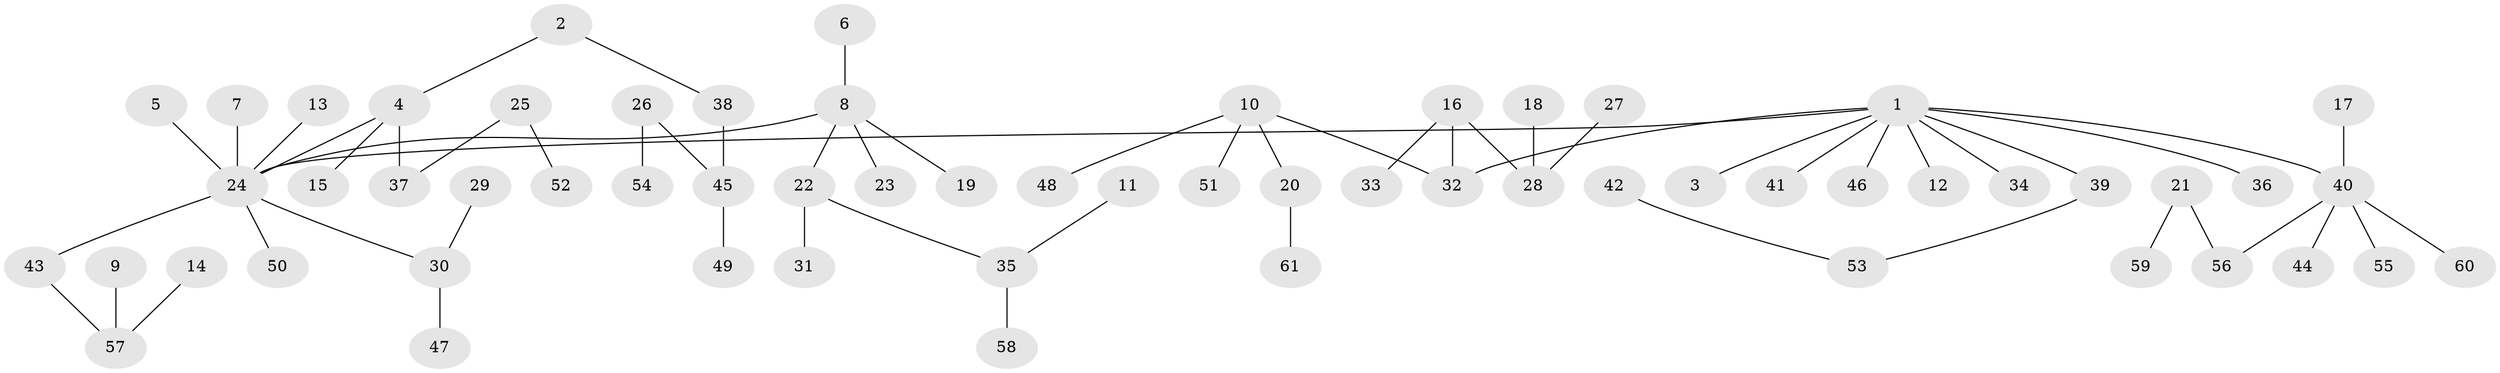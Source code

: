 // original degree distribution, {8: 0.008130081300813009, 3: 0.13008130081300814, 4: 0.08130081300813008, 10: 0.008130081300813009, 5: 0.032520325203252036, 2: 0.21951219512195122, 1: 0.5203252032520326}
// Generated by graph-tools (version 1.1) at 2025/26/03/09/25 03:26:32]
// undirected, 61 vertices, 60 edges
graph export_dot {
graph [start="1"]
  node [color=gray90,style=filled];
  1;
  2;
  3;
  4;
  5;
  6;
  7;
  8;
  9;
  10;
  11;
  12;
  13;
  14;
  15;
  16;
  17;
  18;
  19;
  20;
  21;
  22;
  23;
  24;
  25;
  26;
  27;
  28;
  29;
  30;
  31;
  32;
  33;
  34;
  35;
  36;
  37;
  38;
  39;
  40;
  41;
  42;
  43;
  44;
  45;
  46;
  47;
  48;
  49;
  50;
  51;
  52;
  53;
  54;
  55;
  56;
  57;
  58;
  59;
  60;
  61;
  1 -- 3 [weight=1.0];
  1 -- 12 [weight=1.0];
  1 -- 24 [weight=1.0];
  1 -- 32 [weight=1.0];
  1 -- 34 [weight=1.0];
  1 -- 36 [weight=1.0];
  1 -- 39 [weight=1.0];
  1 -- 40 [weight=1.0];
  1 -- 41 [weight=1.0];
  1 -- 46 [weight=1.0];
  2 -- 4 [weight=1.0];
  2 -- 38 [weight=1.0];
  4 -- 15 [weight=1.0];
  4 -- 24 [weight=1.0];
  4 -- 37 [weight=1.0];
  5 -- 24 [weight=1.0];
  6 -- 8 [weight=1.0];
  7 -- 24 [weight=1.0];
  8 -- 19 [weight=1.0];
  8 -- 22 [weight=1.0];
  8 -- 23 [weight=1.0];
  8 -- 24 [weight=1.0];
  9 -- 57 [weight=1.0];
  10 -- 20 [weight=1.0];
  10 -- 32 [weight=1.0];
  10 -- 48 [weight=1.0];
  10 -- 51 [weight=1.0];
  11 -- 35 [weight=1.0];
  13 -- 24 [weight=1.0];
  14 -- 57 [weight=1.0];
  16 -- 28 [weight=1.0];
  16 -- 32 [weight=1.0];
  16 -- 33 [weight=1.0];
  17 -- 40 [weight=1.0];
  18 -- 28 [weight=1.0];
  20 -- 61 [weight=1.0];
  21 -- 56 [weight=1.0];
  21 -- 59 [weight=1.0];
  22 -- 31 [weight=1.0];
  22 -- 35 [weight=1.0];
  24 -- 30 [weight=1.0];
  24 -- 43 [weight=1.0];
  24 -- 50 [weight=1.0];
  25 -- 37 [weight=1.0];
  25 -- 52 [weight=1.0];
  26 -- 45 [weight=1.0];
  26 -- 54 [weight=1.0];
  27 -- 28 [weight=1.0];
  29 -- 30 [weight=1.0];
  30 -- 47 [weight=1.0];
  35 -- 58 [weight=1.0];
  38 -- 45 [weight=1.0];
  39 -- 53 [weight=1.0];
  40 -- 44 [weight=1.0];
  40 -- 55 [weight=1.0];
  40 -- 56 [weight=1.0];
  40 -- 60 [weight=1.0];
  42 -- 53 [weight=1.0];
  43 -- 57 [weight=1.0];
  45 -- 49 [weight=1.0];
}
